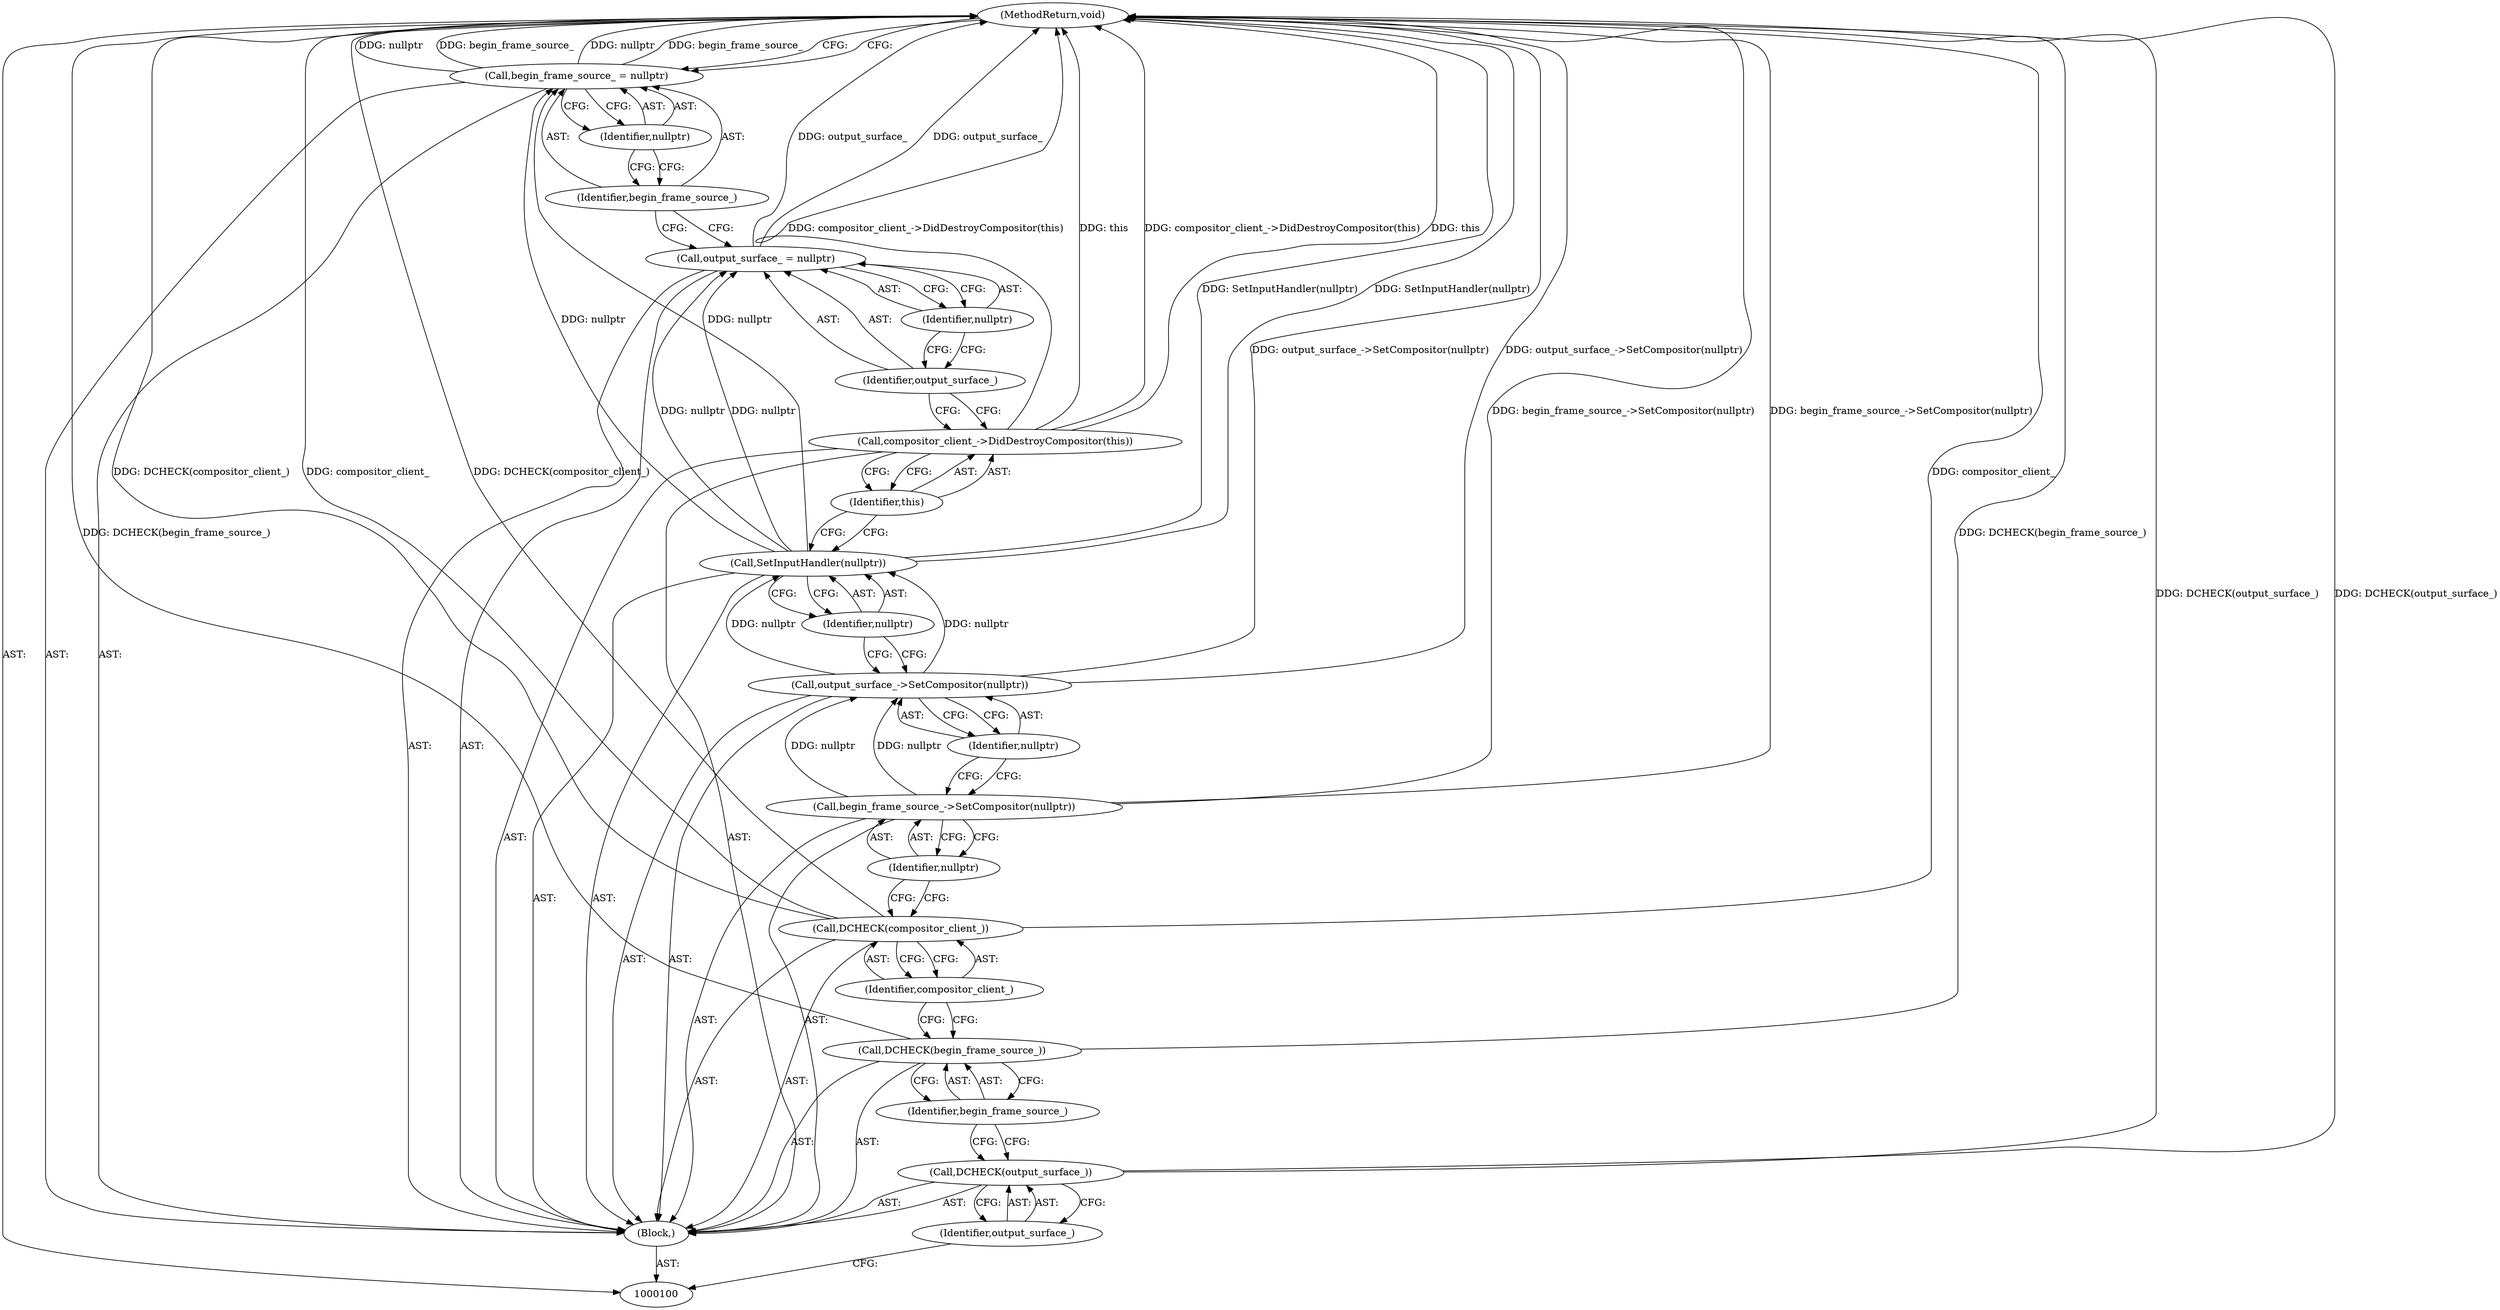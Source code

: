 digraph "1_Chrome_0e3d721470add955c056e3051614f58c7220e85b_3" {
"1000122" [label="(MethodReturn,void)"];
"1000101" [label="(Block,)"];
"1000116" [label="(Call,output_surface_ = nullptr)"];
"1000117" [label="(Identifier,output_surface_)"];
"1000118" [label="(Identifier,nullptr)"];
"1000121" [label="(Identifier,nullptr)"];
"1000119" [label="(Call,begin_frame_source_ = nullptr)"];
"1000120" [label="(Identifier,begin_frame_source_)"];
"1000103" [label="(Identifier,output_surface_)"];
"1000102" [label="(Call,DCHECK(output_surface_))"];
"1000105" [label="(Identifier,begin_frame_source_)"];
"1000104" [label="(Call,DCHECK(begin_frame_source_))"];
"1000107" [label="(Identifier,compositor_client_)"];
"1000106" [label="(Call,DCHECK(compositor_client_))"];
"1000108" [label="(Call,begin_frame_source_->SetCompositor(nullptr))"];
"1000109" [label="(Identifier,nullptr)"];
"1000110" [label="(Call,output_surface_->SetCompositor(nullptr))"];
"1000111" [label="(Identifier,nullptr)"];
"1000113" [label="(Identifier,nullptr)"];
"1000112" [label="(Call,SetInputHandler(nullptr))"];
"1000114" [label="(Call,compositor_client_->DidDestroyCompositor(this))"];
"1000115" [label="(Identifier,this)"];
"1000122" -> "1000100"  [label="AST: "];
"1000122" -> "1000119"  [label="CFG: "];
"1000116" -> "1000122"  [label="DDG: output_surface_"];
"1000108" -> "1000122"  [label="DDG: begin_frame_source_->SetCompositor(nullptr)"];
"1000106" -> "1000122"  [label="DDG: compositor_client_"];
"1000106" -> "1000122"  [label="DDG: DCHECK(compositor_client_)"];
"1000104" -> "1000122"  [label="DDG: DCHECK(begin_frame_source_)"];
"1000114" -> "1000122"  [label="DDG: compositor_client_->DidDestroyCompositor(this)"];
"1000114" -> "1000122"  [label="DDG: this"];
"1000119" -> "1000122"  [label="DDG: nullptr"];
"1000119" -> "1000122"  [label="DDG: begin_frame_source_"];
"1000102" -> "1000122"  [label="DDG: DCHECK(output_surface_)"];
"1000112" -> "1000122"  [label="DDG: SetInputHandler(nullptr)"];
"1000110" -> "1000122"  [label="DDG: output_surface_->SetCompositor(nullptr)"];
"1000101" -> "1000100"  [label="AST: "];
"1000102" -> "1000101"  [label="AST: "];
"1000104" -> "1000101"  [label="AST: "];
"1000106" -> "1000101"  [label="AST: "];
"1000108" -> "1000101"  [label="AST: "];
"1000110" -> "1000101"  [label="AST: "];
"1000112" -> "1000101"  [label="AST: "];
"1000114" -> "1000101"  [label="AST: "];
"1000116" -> "1000101"  [label="AST: "];
"1000119" -> "1000101"  [label="AST: "];
"1000116" -> "1000101"  [label="AST: "];
"1000116" -> "1000118"  [label="CFG: "];
"1000117" -> "1000116"  [label="AST: "];
"1000118" -> "1000116"  [label="AST: "];
"1000120" -> "1000116"  [label="CFG: "];
"1000116" -> "1000122"  [label="DDG: output_surface_"];
"1000112" -> "1000116"  [label="DDG: nullptr"];
"1000117" -> "1000116"  [label="AST: "];
"1000117" -> "1000114"  [label="CFG: "];
"1000118" -> "1000117"  [label="CFG: "];
"1000118" -> "1000116"  [label="AST: "];
"1000118" -> "1000117"  [label="CFG: "];
"1000116" -> "1000118"  [label="CFG: "];
"1000121" -> "1000119"  [label="AST: "];
"1000121" -> "1000120"  [label="CFG: "];
"1000119" -> "1000121"  [label="CFG: "];
"1000119" -> "1000101"  [label="AST: "];
"1000119" -> "1000121"  [label="CFG: "];
"1000120" -> "1000119"  [label="AST: "];
"1000121" -> "1000119"  [label="AST: "];
"1000122" -> "1000119"  [label="CFG: "];
"1000119" -> "1000122"  [label="DDG: nullptr"];
"1000119" -> "1000122"  [label="DDG: begin_frame_source_"];
"1000112" -> "1000119"  [label="DDG: nullptr"];
"1000120" -> "1000119"  [label="AST: "];
"1000120" -> "1000116"  [label="CFG: "];
"1000121" -> "1000120"  [label="CFG: "];
"1000103" -> "1000102"  [label="AST: "];
"1000103" -> "1000100"  [label="CFG: "];
"1000102" -> "1000103"  [label="CFG: "];
"1000102" -> "1000101"  [label="AST: "];
"1000102" -> "1000103"  [label="CFG: "];
"1000103" -> "1000102"  [label="AST: "];
"1000105" -> "1000102"  [label="CFG: "];
"1000102" -> "1000122"  [label="DDG: DCHECK(output_surface_)"];
"1000105" -> "1000104"  [label="AST: "];
"1000105" -> "1000102"  [label="CFG: "];
"1000104" -> "1000105"  [label="CFG: "];
"1000104" -> "1000101"  [label="AST: "];
"1000104" -> "1000105"  [label="CFG: "];
"1000105" -> "1000104"  [label="AST: "];
"1000107" -> "1000104"  [label="CFG: "];
"1000104" -> "1000122"  [label="DDG: DCHECK(begin_frame_source_)"];
"1000107" -> "1000106"  [label="AST: "];
"1000107" -> "1000104"  [label="CFG: "];
"1000106" -> "1000107"  [label="CFG: "];
"1000106" -> "1000101"  [label="AST: "];
"1000106" -> "1000107"  [label="CFG: "];
"1000107" -> "1000106"  [label="AST: "];
"1000109" -> "1000106"  [label="CFG: "];
"1000106" -> "1000122"  [label="DDG: compositor_client_"];
"1000106" -> "1000122"  [label="DDG: DCHECK(compositor_client_)"];
"1000108" -> "1000101"  [label="AST: "];
"1000108" -> "1000109"  [label="CFG: "];
"1000109" -> "1000108"  [label="AST: "];
"1000111" -> "1000108"  [label="CFG: "];
"1000108" -> "1000122"  [label="DDG: begin_frame_source_->SetCompositor(nullptr)"];
"1000108" -> "1000110"  [label="DDG: nullptr"];
"1000109" -> "1000108"  [label="AST: "];
"1000109" -> "1000106"  [label="CFG: "];
"1000108" -> "1000109"  [label="CFG: "];
"1000110" -> "1000101"  [label="AST: "];
"1000110" -> "1000111"  [label="CFG: "];
"1000111" -> "1000110"  [label="AST: "];
"1000113" -> "1000110"  [label="CFG: "];
"1000110" -> "1000122"  [label="DDG: output_surface_->SetCompositor(nullptr)"];
"1000108" -> "1000110"  [label="DDG: nullptr"];
"1000110" -> "1000112"  [label="DDG: nullptr"];
"1000111" -> "1000110"  [label="AST: "];
"1000111" -> "1000108"  [label="CFG: "];
"1000110" -> "1000111"  [label="CFG: "];
"1000113" -> "1000112"  [label="AST: "];
"1000113" -> "1000110"  [label="CFG: "];
"1000112" -> "1000113"  [label="CFG: "];
"1000112" -> "1000101"  [label="AST: "];
"1000112" -> "1000113"  [label="CFG: "];
"1000113" -> "1000112"  [label="AST: "];
"1000115" -> "1000112"  [label="CFG: "];
"1000112" -> "1000122"  [label="DDG: SetInputHandler(nullptr)"];
"1000110" -> "1000112"  [label="DDG: nullptr"];
"1000112" -> "1000116"  [label="DDG: nullptr"];
"1000112" -> "1000119"  [label="DDG: nullptr"];
"1000114" -> "1000101"  [label="AST: "];
"1000114" -> "1000115"  [label="CFG: "];
"1000115" -> "1000114"  [label="AST: "];
"1000117" -> "1000114"  [label="CFG: "];
"1000114" -> "1000122"  [label="DDG: compositor_client_->DidDestroyCompositor(this)"];
"1000114" -> "1000122"  [label="DDG: this"];
"1000115" -> "1000114"  [label="AST: "];
"1000115" -> "1000112"  [label="CFG: "];
"1000114" -> "1000115"  [label="CFG: "];
}
